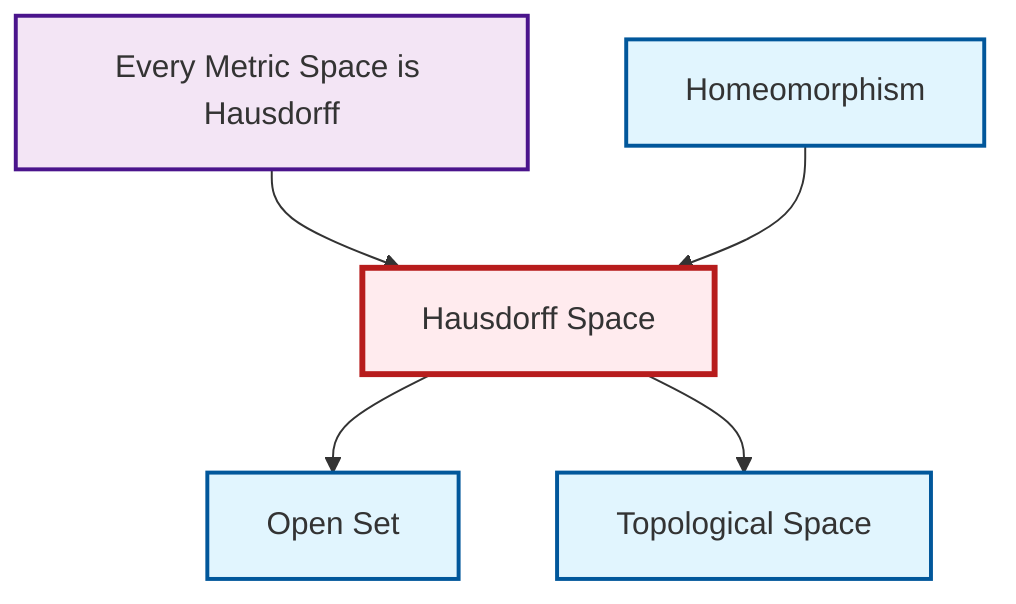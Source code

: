graph TD
    classDef definition fill:#e1f5fe,stroke:#01579b,stroke-width:2px
    classDef theorem fill:#f3e5f5,stroke:#4a148c,stroke-width:2px
    classDef axiom fill:#fff3e0,stroke:#e65100,stroke-width:2px
    classDef example fill:#e8f5e9,stroke:#1b5e20,stroke-width:2px
    classDef current fill:#ffebee,stroke:#b71c1c,stroke-width:3px
    thm-metric-hausdorff["Every Metric Space is Hausdorff"]:::theorem
    def-open-set["Open Set"]:::definition
    def-homeomorphism["Homeomorphism"]:::definition
    def-topological-space["Topological Space"]:::definition
    def-hausdorff["Hausdorff Space"]:::definition
    def-hausdorff --> def-open-set
    thm-metric-hausdorff --> def-hausdorff
    def-homeomorphism --> def-hausdorff
    def-hausdorff --> def-topological-space
    class def-hausdorff current